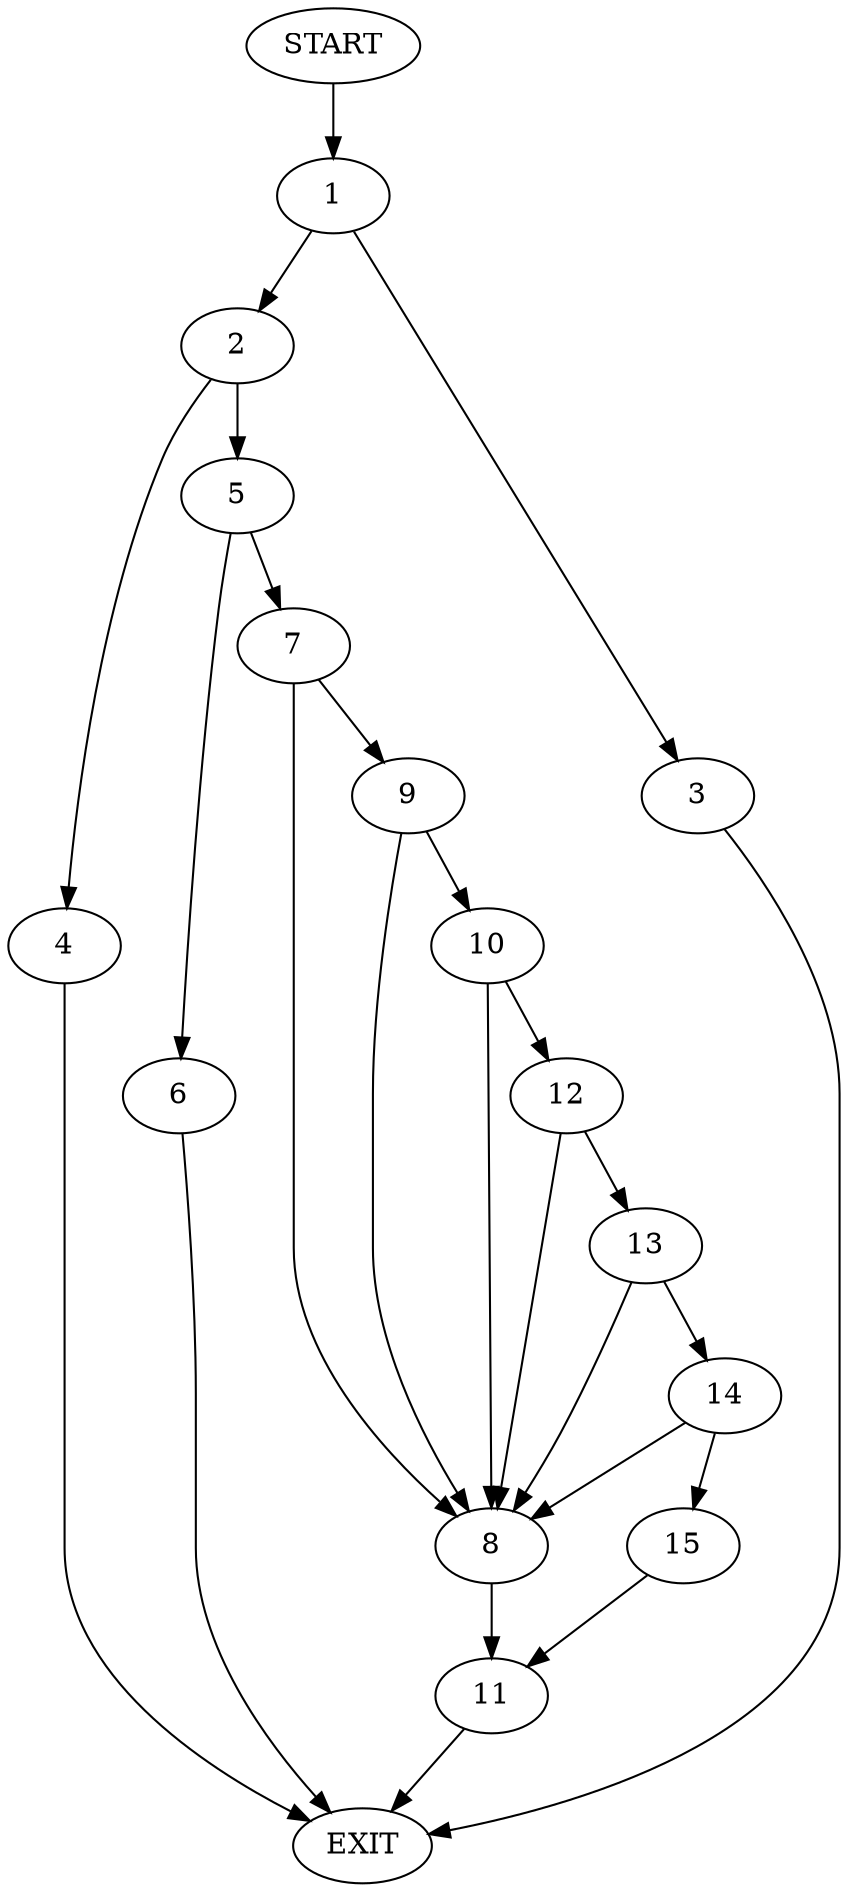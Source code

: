 digraph {
0 [label="START"]
16 [label="EXIT"]
0 -> 1
1 -> 2
1 -> 3
3 -> 16
2 -> 4
2 -> 5
5 -> 6
5 -> 7
4 -> 16
7 -> 8
7 -> 9
6 -> 16
9 -> 8
9 -> 10
8 -> 11
10 -> 12
10 -> 8
12 -> 13
12 -> 8
13 -> 14
13 -> 8
14 -> 8
14 -> 15
15 -> 11
11 -> 16
}
